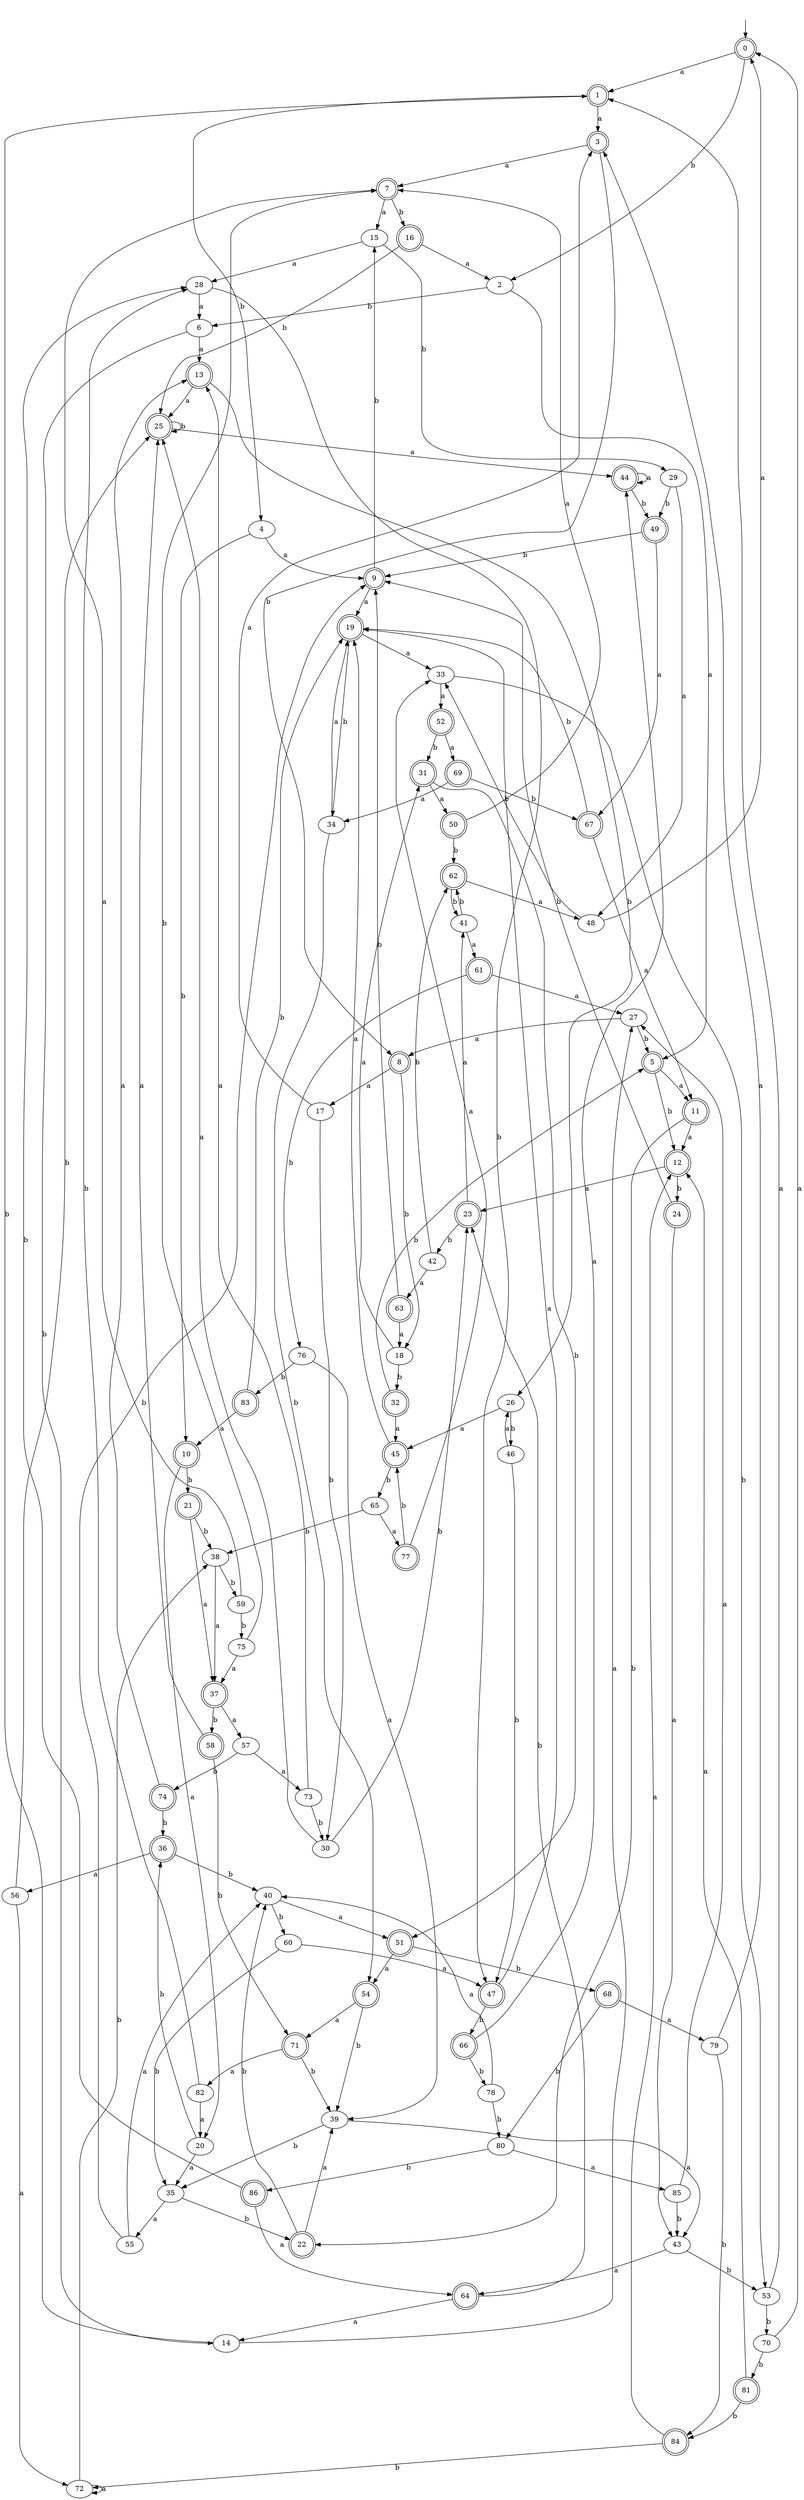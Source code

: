 digraph RandomDFA {
  __start0 [label="", shape=none];
  __start0 -> 0 [label=""];
  0 [shape=circle] [shape=doublecircle]
  0 -> 1 [label="a"]
  0 -> 2 [label="b"]
  1 [shape=doublecircle]
  1 -> 3 [label="a"]
  1 -> 4 [label="b"]
  2
  2 -> 5 [label="a"]
  2 -> 6 [label="b"]
  3 [shape=doublecircle]
  3 -> 7 [label="a"]
  3 -> 8 [label="b"]
  4
  4 -> 9 [label="a"]
  4 -> 10 [label="b"]
  5 [shape=doublecircle]
  5 -> 11 [label="a"]
  5 -> 12 [label="b"]
  6
  6 -> 13 [label="a"]
  6 -> 14 [label="b"]
  7 [shape=doublecircle]
  7 -> 15 [label="a"]
  7 -> 16 [label="b"]
  8 [shape=doublecircle]
  8 -> 17 [label="a"]
  8 -> 18 [label="b"]
  9 [shape=doublecircle]
  9 -> 19 [label="a"]
  9 -> 15 [label="b"]
  10 [shape=doublecircle]
  10 -> 20 [label="a"]
  10 -> 21 [label="b"]
  11 [shape=doublecircle]
  11 -> 12 [label="a"]
  11 -> 22 [label="b"]
  12 [shape=doublecircle]
  12 -> 23 [label="a"]
  12 -> 24 [label="b"]
  13 [shape=doublecircle]
  13 -> 25 [label="a"]
  13 -> 26 [label="b"]
  14
  14 -> 27 [label="a"]
  14 -> 1 [label="b"]
  15
  15 -> 28 [label="a"]
  15 -> 29 [label="b"]
  16 [shape=doublecircle]
  16 -> 2 [label="a"]
  16 -> 25 [label="b"]
  17
  17 -> 3 [label="a"]
  17 -> 30 [label="b"]
  18
  18 -> 31 [label="a"]
  18 -> 32 [label="b"]
  19 [shape=doublecircle]
  19 -> 33 [label="a"]
  19 -> 34 [label="b"]
  20
  20 -> 35 [label="a"]
  20 -> 36 [label="b"]
  21 [shape=doublecircle]
  21 -> 37 [label="a"]
  21 -> 38 [label="b"]
  22 [shape=doublecircle]
  22 -> 39 [label="a"]
  22 -> 40 [label="b"]
  23 [shape=doublecircle]
  23 -> 41 [label="a"]
  23 -> 42 [label="b"]
  24 [shape=doublecircle]
  24 -> 43 [label="a"]
  24 -> 9 [label="b"]
  25 [shape=doublecircle]
  25 -> 44 [label="a"]
  25 -> 25 [label="b"]
  26
  26 -> 45 [label="a"]
  26 -> 46 [label="b"]
  27
  27 -> 8 [label="a"]
  27 -> 5 [label="b"]
  28
  28 -> 6 [label="a"]
  28 -> 47 [label="b"]
  29
  29 -> 48 [label="a"]
  29 -> 49 [label="b"]
  30
  30 -> 25 [label="a"]
  30 -> 23 [label="b"]
  31 [shape=doublecircle]
  31 -> 50 [label="a"]
  31 -> 51 [label="b"]
  32 [shape=doublecircle]
  32 -> 45 [label="a"]
  32 -> 5 [label="b"]
  33
  33 -> 52 [label="a"]
  33 -> 53 [label="b"]
  34
  34 -> 19 [label="a"]
  34 -> 54 [label="b"]
  35
  35 -> 55 [label="a"]
  35 -> 22 [label="b"]
  36 [shape=doublecircle]
  36 -> 56 [label="a"]
  36 -> 40 [label="b"]
  37 [shape=doublecircle]
  37 -> 57 [label="a"]
  37 -> 58 [label="b"]
  38
  38 -> 37 [label="a"]
  38 -> 59 [label="b"]
  39
  39 -> 43 [label="a"]
  39 -> 35 [label="b"]
  40
  40 -> 51 [label="a"]
  40 -> 60 [label="b"]
  41
  41 -> 61 [label="a"]
  41 -> 62 [label="b"]
  42
  42 -> 63 [label="a"]
  42 -> 62 [label="b"]
  43
  43 -> 64 [label="a"]
  43 -> 53 [label="b"]
  44 [shape=doublecircle]
  44 -> 44 [label="a"]
  44 -> 49 [label="b"]
  45 [shape=doublecircle]
  45 -> 19 [label="a"]
  45 -> 65 [label="b"]
  46
  46 -> 26 [label="a"]
  46 -> 47 [label="b"]
  47 [shape=doublecircle]
  47 -> 19 [label="a"]
  47 -> 66 [label="b"]
  48
  48 -> 0 [label="a"]
  48 -> 33 [label="b"]
  49 [shape=doublecircle]
  49 -> 67 [label="a"]
  49 -> 9 [label="b"]
  50 [shape=doublecircle]
  50 -> 7 [label="a"]
  50 -> 62 [label="b"]
  51 [shape=doublecircle]
  51 -> 54 [label="a"]
  51 -> 68 [label="b"]
  52 [shape=doublecircle]
  52 -> 69 [label="a"]
  52 -> 31 [label="b"]
  53
  53 -> 1 [label="a"]
  53 -> 70 [label="b"]
  54 [shape=doublecircle]
  54 -> 71 [label="a"]
  54 -> 39 [label="b"]
  55
  55 -> 40 [label="a"]
  55 -> 9 [label="b"]
  56
  56 -> 72 [label="a"]
  56 -> 25 [label="b"]
  57
  57 -> 73 [label="a"]
  57 -> 74 [label="b"]
  58 [shape=doublecircle]
  58 -> 25 [label="a"]
  58 -> 71 [label="b"]
  59
  59 -> 7 [label="a"]
  59 -> 75 [label="b"]
  60
  60 -> 47 [label="a"]
  60 -> 35 [label="b"]
  61 [shape=doublecircle]
  61 -> 27 [label="a"]
  61 -> 76 [label="b"]
  62 [shape=doublecircle]
  62 -> 48 [label="a"]
  62 -> 41 [label="b"]
  63 [shape=doublecircle]
  63 -> 18 [label="a"]
  63 -> 9 [label="b"]
  64 [shape=doublecircle]
  64 -> 14 [label="a"]
  64 -> 23 [label="b"]
  65
  65 -> 77 [label="a"]
  65 -> 38 [label="b"]
  66 [shape=doublecircle]
  66 -> 44 [label="a"]
  66 -> 78 [label="b"]
  67 [shape=doublecircle]
  67 -> 11 [label="a"]
  67 -> 19 [label="b"]
  68 [shape=doublecircle]
  68 -> 79 [label="a"]
  68 -> 80 [label="b"]
  69 [shape=doublecircle]
  69 -> 34 [label="a"]
  69 -> 67 [label="b"]
  70
  70 -> 0 [label="a"]
  70 -> 81 [label="b"]
  71 [shape=doublecircle]
  71 -> 82 [label="a"]
  71 -> 39 [label="b"]
  72
  72 -> 72 [label="a"]
  72 -> 38 [label="b"]
  73
  73 -> 13 [label="a"]
  73 -> 30 [label="b"]
  74 [shape=doublecircle]
  74 -> 13 [label="a"]
  74 -> 36 [label="b"]
  75
  75 -> 37 [label="a"]
  75 -> 7 [label="b"]
  76
  76 -> 39 [label="a"]
  76 -> 83 [label="b"]
  77 [shape=doublecircle]
  77 -> 33 [label="a"]
  77 -> 45 [label="b"]
  78
  78 -> 40 [label="a"]
  78 -> 80 [label="b"]
  79
  79 -> 3 [label="a"]
  79 -> 84 [label="b"]
  80
  80 -> 85 [label="a"]
  80 -> 86 [label="b"]
  81 [shape=doublecircle]
  81 -> 12 [label="a"]
  81 -> 84 [label="b"]
  82
  82 -> 20 [label="a"]
  82 -> 28 [label="b"]
  83 [shape=doublecircle]
  83 -> 10 [label="a"]
  83 -> 19 [label="b"]
  84 [shape=doublecircle]
  84 -> 12 [label="a"]
  84 -> 72 [label="b"]
  85
  85 -> 27 [label="a"]
  85 -> 43 [label="b"]
  86 [shape=doublecircle]
  86 -> 64 [label="a"]
  86 -> 28 [label="b"]
}

